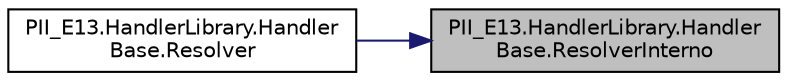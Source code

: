 digraph "PII_E13.HandlerLibrary.HandlerBase.ResolverInterno"
{
 // INTERACTIVE_SVG=YES
 // LATEX_PDF_SIZE
  edge [fontname="Helvetica",fontsize="10",labelfontname="Helvetica",labelfontsize="10"];
  node [fontname="Helvetica",fontsize="10",shape=record];
  rankdir="RL";
  Node1 [label="PII_E13.HandlerLibrary.Handler\lBase.ResolverInterno",height=0.2,width=0.4,color="black", fillcolor="grey75", style="filled", fontcolor="black",tooltip="Este método debe ser sobreescrito por las clases sucesores. La clase sucesora procesa el mensaje y re..."];
  Node1 -> Node2 [dir="back",color="midnightblue",fontsize="10",style="solid",fontname="Helvetica"];
  Node2 [label="PII_E13.HandlerLibrary.Handler\lBase.Resolver",height=0.2,width=0.4,color="black", fillcolor="white", style="filled",URL="$classPII__E13_1_1HandlerLibrary_1_1HandlerBase.html#a0205f741187ec4a13f40093f4e014ed1",tooltip="Procesa el mensaje o la pasa al siguiente \"handler\" si existe."];
}
